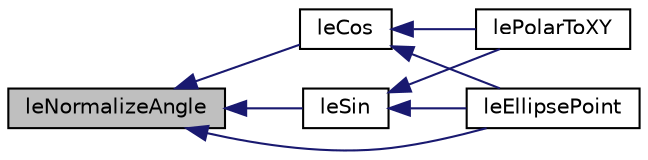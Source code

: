 digraph "leNormalizeAngle"
{
 // INTERACTIVE_SVG=YES
  edge [fontname="Helvetica",fontsize="10",labelfontname="Helvetica",labelfontsize="10"];
  node [fontname="Helvetica",fontsize="10",shape=record];
  rankdir="LR";
  Node40 [label="leNormalizeAngle",height=0.2,width=0.4,color="black", fillcolor="grey75", style="filled", fontcolor="black"];
  Node40 -> Node41 [dir="back",color="midnightblue",fontsize="10",style="solid",fontname="Helvetica"];
  Node41 [label="leSin",height=0.2,width=0.4,color="black", fillcolor="white", style="filled",URL="$legato__math_8h.html#aeada039714dd8ec67eb162207c0219f1",tooltip="Calculate sin of a number. "];
  Node41 -> Node42 [dir="back",color="midnightblue",fontsize="10",style="solid",fontname="Helvetica"];
  Node42 [label="lePolarToXY",height=0.2,width=0.4,color="black", fillcolor="white", style="filled",URL="$legato__math_8h.html#a1c17d8c4a68495b34232e3d0c006c980",tooltip="Generate points in an arc. "];
  Node41 -> Node43 [dir="back",color="midnightblue",fontsize="10",style="solid",fontname="Helvetica"];
  Node43 [label="leEllipsePoint",height=0.2,width=0.4,color="black", fillcolor="white", style="filled",URL="$legato__math_8h.html#aaa3b40599a8d548b4e604434e32abf47",tooltip="Calculates points in an arc. "];
  Node40 -> Node44 [dir="back",color="midnightblue",fontsize="10",style="solid",fontname="Helvetica"];
  Node44 [label="leCos",height=0.2,width=0.4,color="black", fillcolor="white", style="filled",URL="$legato__math_8h.html#a185107bf2b3ccd75aa0255f392ac8bd6",tooltip="Calculate cosine of a number. "];
  Node44 -> Node42 [dir="back",color="midnightblue",fontsize="10",style="solid",fontname="Helvetica"];
  Node44 -> Node43 [dir="back",color="midnightblue",fontsize="10",style="solid",fontname="Helvetica"];
  Node40 -> Node43 [dir="back",color="midnightblue",fontsize="10",style="solid",fontname="Helvetica"];
}
